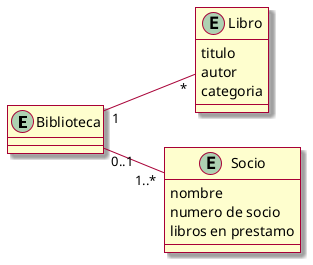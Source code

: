 @startuml
left to right direction
skin rose

entity Biblioteca{}

entity Libro{
  titulo
  autor
  categoria
}

entity Socio{
  nombre
  numero de socio
  libros en prestamo
}

Biblioteca "1" -- "*" Libro
Biblioteca "0..1" -- "1..*" Socio

@enduml
